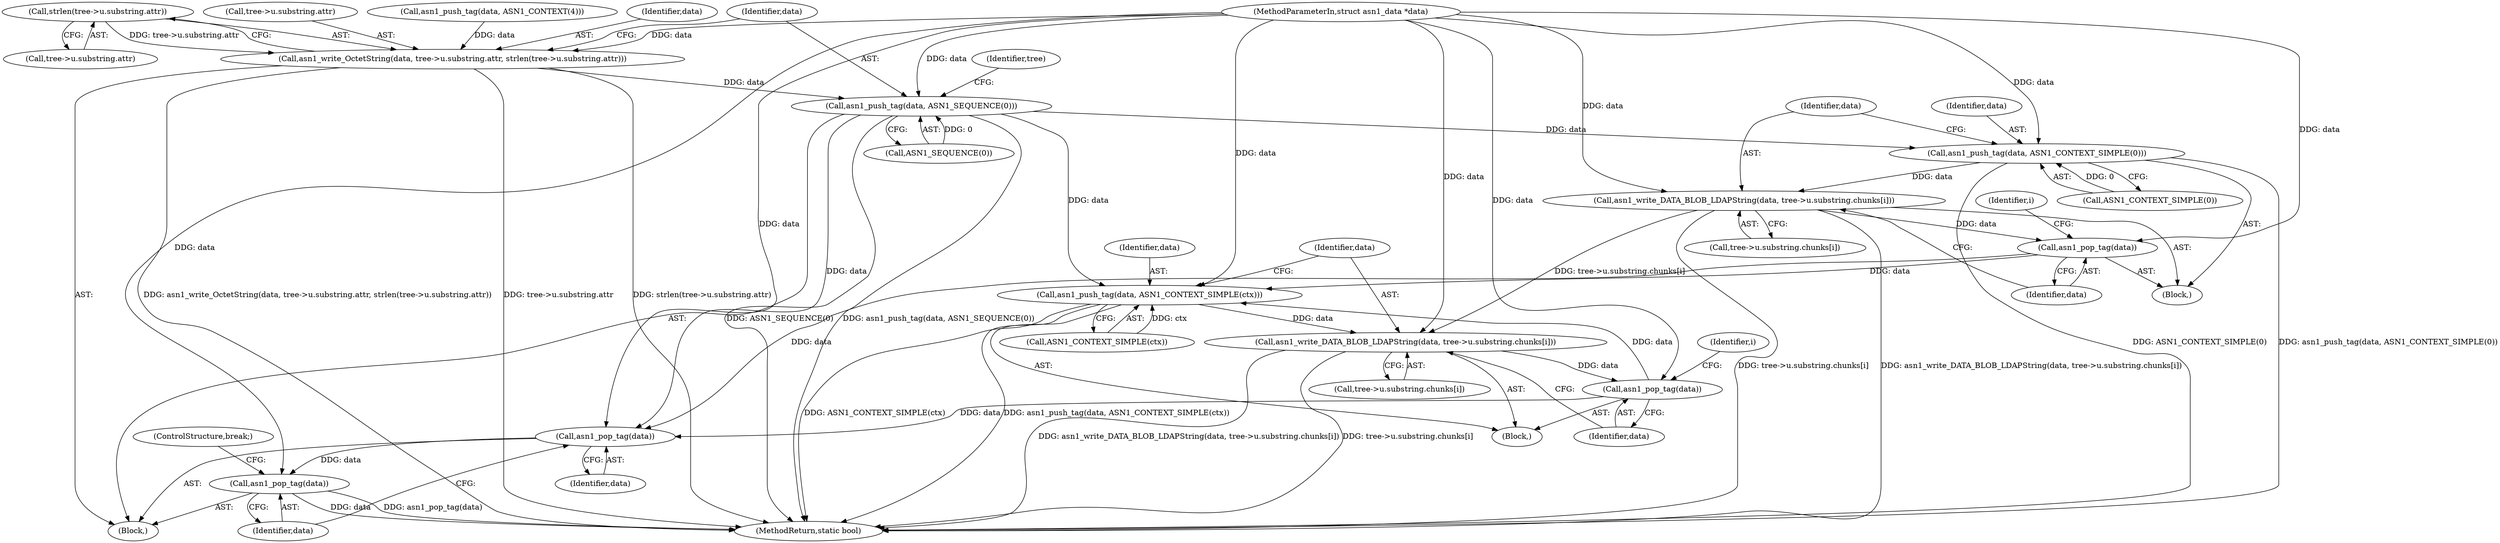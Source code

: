 digraph "1_samba_530d50a1abdcdf4d1775652d4c456c1274d83d8d_1@API" {
"1000246" [label="(Call,strlen(tree->u.substring.attr))"];
"1000237" [label="(Call,asn1_write_OctetString(data, tree->u.substring.attr, strlen(tree->u.substring.attr)))"];
"1000254" [label="(Call,asn1_push_tag(data, ASN1_SEQUENCE(0)))"];
"1000290" [label="(Call,asn1_push_tag(data, ASN1_CONTEXT_SIMPLE(0)))"];
"1000294" [label="(Call,asn1_write_DATA_BLOB_LDAPString(data, tree->u.substring.chunks[i]))"];
"1000305" [label="(Call,asn1_pop_tag(data))"];
"1000353" [label="(Call,asn1_push_tag(data, ASN1_CONTEXT_SIMPLE(ctx)))"];
"1000357" [label="(Call,asn1_write_DATA_BLOB_LDAPString(data, tree->u.substring.chunks[i]))"];
"1000368" [label="(Call,asn1_pop_tag(data))"];
"1000372" [label="(Call,asn1_pop_tag(data))"];
"1000374" [label="(Call,asn1_pop_tag(data))"];
"1000116" [label="(Block,)"];
"1000255" [label="(Identifier,data)"];
"1000294" [label="(Call,asn1_write_DATA_BLOB_LDAPString(data, tree->u.substring.chunks[i]))"];
"1000289" [label="(Block,)"];
"1000239" [label="(Call,tree->u.substring.attr)"];
"1000254" [label="(Call,asn1_push_tag(data, ASN1_SEQUENCE(0)))"];
"1000359" [label="(Call,tree->u.substring.chunks[i])"];
"1000372" [label="(Call,asn1_pop_tag(data))"];
"1000291" [label="(Identifier,data)"];
"1000368" [label="(Call,asn1_pop_tag(data))"];
"1000295" [label="(Identifier,data)"];
"1000296" [label="(Call,tree->u.substring.chunks[i])"];
"1000247" [label="(Call,tree->u.substring.attr)"];
"1000354" [label="(Identifier,data)"];
"1000292" [label="(Call,ASN1_CONTEXT_SIMPLE(0))"];
"1000357" [label="(Call,asn1_write_DATA_BLOB_LDAPString(data, tree->u.substring.chunks[i]))"];
"1000256" [label="(Call,ASN1_SEQUENCE(0))"];
"1000369" [label="(Identifier,data)"];
"1000108" [label="(MethodParameterIn,struct asn1_data *data)"];
"1000374" [label="(Call,asn1_pop_tag(data))"];
"1000376" [label="(ControlStructure,break;)"];
"1000375" [label="(Identifier,data)"];
"1000233" [label="(Call,asn1_push_tag(data, ASN1_CONTEXT(4)))"];
"1000290" [label="(Call,asn1_push_tag(data, ASN1_CONTEXT_SIMPLE(0)))"];
"1000358" [label="(Identifier,data)"];
"1000306" [label="(Identifier,data)"];
"1000373" [label="(Identifier,data)"];
"1000237" [label="(Call,asn1_write_OctetString(data, tree->u.substring.attr, strlen(tree->u.substring.attr)))"];
"1000371" [label="(Identifier,i)"];
"1000319" [label="(Block,)"];
"1000238" [label="(Identifier,data)"];
"1000308" [label="(Identifier,i)"];
"1000305" [label="(Call,asn1_pop_tag(data))"];
"1000355" [label="(Call,ASN1_CONTEXT_SIMPLE(ctx))"];
"1000246" [label="(Call,strlen(tree->u.substring.attr))"];
"1000353" [label="(Call,asn1_push_tag(data, ASN1_CONTEXT_SIMPLE(ctx)))"];
"1000628" [label="(MethodReturn,static bool)"];
"1000263" [label="(Identifier,tree)"];
"1000246" -> "1000237"  [label="AST: "];
"1000246" -> "1000247"  [label="CFG: "];
"1000247" -> "1000246"  [label="AST: "];
"1000237" -> "1000246"  [label="CFG: "];
"1000246" -> "1000237"  [label="DDG: tree->u.substring.attr"];
"1000237" -> "1000116"  [label="AST: "];
"1000238" -> "1000237"  [label="AST: "];
"1000239" -> "1000237"  [label="AST: "];
"1000255" -> "1000237"  [label="CFG: "];
"1000237" -> "1000628"  [label="DDG: asn1_write_OctetString(data, tree->u.substring.attr, strlen(tree->u.substring.attr))"];
"1000237" -> "1000628"  [label="DDG: tree->u.substring.attr"];
"1000237" -> "1000628"  [label="DDG: strlen(tree->u.substring.attr)"];
"1000233" -> "1000237"  [label="DDG: data"];
"1000108" -> "1000237"  [label="DDG: data"];
"1000237" -> "1000254"  [label="DDG: data"];
"1000254" -> "1000116"  [label="AST: "];
"1000254" -> "1000256"  [label="CFG: "];
"1000255" -> "1000254"  [label="AST: "];
"1000256" -> "1000254"  [label="AST: "];
"1000263" -> "1000254"  [label="CFG: "];
"1000254" -> "1000628"  [label="DDG: asn1_push_tag(data, ASN1_SEQUENCE(0))"];
"1000254" -> "1000628"  [label="DDG: ASN1_SEQUENCE(0)"];
"1000108" -> "1000254"  [label="DDG: data"];
"1000256" -> "1000254"  [label="DDG: 0"];
"1000254" -> "1000290"  [label="DDG: data"];
"1000254" -> "1000353"  [label="DDG: data"];
"1000254" -> "1000372"  [label="DDG: data"];
"1000290" -> "1000289"  [label="AST: "];
"1000290" -> "1000292"  [label="CFG: "];
"1000291" -> "1000290"  [label="AST: "];
"1000292" -> "1000290"  [label="AST: "];
"1000295" -> "1000290"  [label="CFG: "];
"1000290" -> "1000628"  [label="DDG: ASN1_CONTEXT_SIMPLE(0)"];
"1000290" -> "1000628"  [label="DDG: asn1_push_tag(data, ASN1_CONTEXT_SIMPLE(0))"];
"1000108" -> "1000290"  [label="DDG: data"];
"1000292" -> "1000290"  [label="DDG: 0"];
"1000290" -> "1000294"  [label="DDG: data"];
"1000294" -> "1000289"  [label="AST: "];
"1000294" -> "1000296"  [label="CFG: "];
"1000295" -> "1000294"  [label="AST: "];
"1000296" -> "1000294"  [label="AST: "];
"1000306" -> "1000294"  [label="CFG: "];
"1000294" -> "1000628"  [label="DDG: asn1_write_DATA_BLOB_LDAPString(data, tree->u.substring.chunks[i])"];
"1000294" -> "1000628"  [label="DDG: tree->u.substring.chunks[i]"];
"1000108" -> "1000294"  [label="DDG: data"];
"1000294" -> "1000305"  [label="DDG: data"];
"1000294" -> "1000357"  [label="DDG: tree->u.substring.chunks[i]"];
"1000305" -> "1000289"  [label="AST: "];
"1000305" -> "1000306"  [label="CFG: "];
"1000306" -> "1000305"  [label="AST: "];
"1000308" -> "1000305"  [label="CFG: "];
"1000108" -> "1000305"  [label="DDG: data"];
"1000305" -> "1000353"  [label="DDG: data"];
"1000305" -> "1000372"  [label="DDG: data"];
"1000353" -> "1000319"  [label="AST: "];
"1000353" -> "1000355"  [label="CFG: "];
"1000354" -> "1000353"  [label="AST: "];
"1000355" -> "1000353"  [label="AST: "];
"1000358" -> "1000353"  [label="CFG: "];
"1000353" -> "1000628"  [label="DDG: asn1_push_tag(data, ASN1_CONTEXT_SIMPLE(ctx))"];
"1000353" -> "1000628"  [label="DDG: ASN1_CONTEXT_SIMPLE(ctx)"];
"1000368" -> "1000353"  [label="DDG: data"];
"1000108" -> "1000353"  [label="DDG: data"];
"1000355" -> "1000353"  [label="DDG: ctx"];
"1000353" -> "1000357"  [label="DDG: data"];
"1000357" -> "1000319"  [label="AST: "];
"1000357" -> "1000359"  [label="CFG: "];
"1000358" -> "1000357"  [label="AST: "];
"1000359" -> "1000357"  [label="AST: "];
"1000369" -> "1000357"  [label="CFG: "];
"1000357" -> "1000628"  [label="DDG: asn1_write_DATA_BLOB_LDAPString(data, tree->u.substring.chunks[i])"];
"1000357" -> "1000628"  [label="DDG: tree->u.substring.chunks[i]"];
"1000108" -> "1000357"  [label="DDG: data"];
"1000357" -> "1000368"  [label="DDG: data"];
"1000368" -> "1000319"  [label="AST: "];
"1000368" -> "1000369"  [label="CFG: "];
"1000369" -> "1000368"  [label="AST: "];
"1000371" -> "1000368"  [label="CFG: "];
"1000108" -> "1000368"  [label="DDG: data"];
"1000368" -> "1000372"  [label="DDG: data"];
"1000372" -> "1000116"  [label="AST: "];
"1000372" -> "1000373"  [label="CFG: "];
"1000373" -> "1000372"  [label="AST: "];
"1000375" -> "1000372"  [label="CFG: "];
"1000108" -> "1000372"  [label="DDG: data"];
"1000372" -> "1000374"  [label="DDG: data"];
"1000374" -> "1000116"  [label="AST: "];
"1000374" -> "1000375"  [label="CFG: "];
"1000375" -> "1000374"  [label="AST: "];
"1000376" -> "1000374"  [label="CFG: "];
"1000374" -> "1000628"  [label="DDG: data"];
"1000374" -> "1000628"  [label="DDG: asn1_pop_tag(data)"];
"1000108" -> "1000374"  [label="DDG: data"];
}
